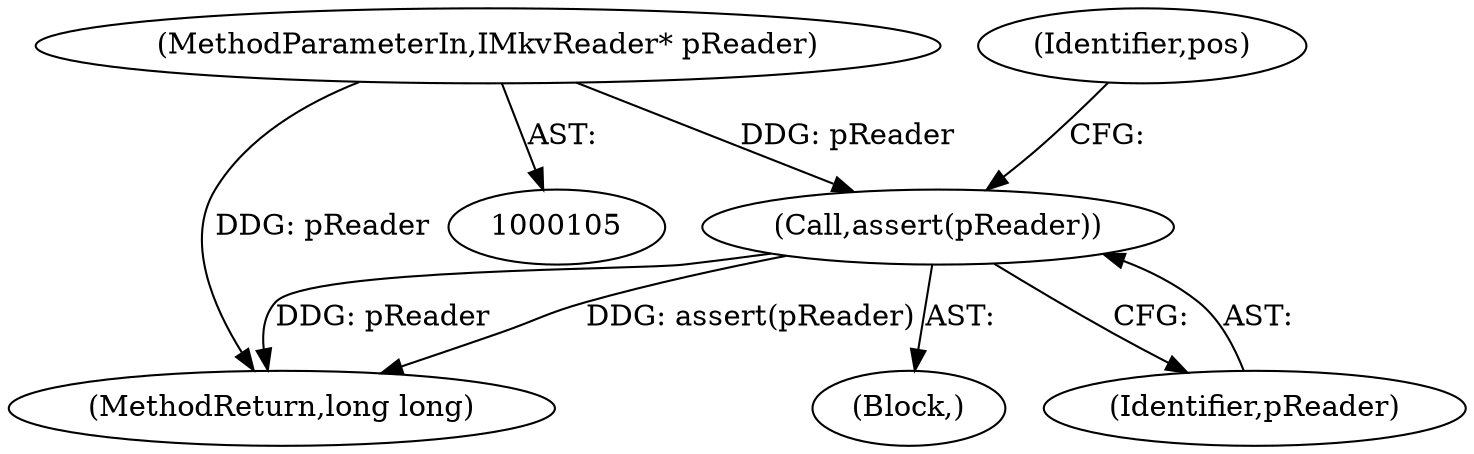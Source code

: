 digraph "1_Android_04839626ed859623901ebd3a5fd483982186b59d_139@API" {
"1000110" [label="(Call,assert(pReader))"];
"1000106" [label="(MethodParameterIn,IMkvReader* pReader)"];
"1000188" [label="(MethodReturn,long long)"];
"1000114" [label="(Identifier,pos)"];
"1000109" [label="(Block,)"];
"1000110" [label="(Call,assert(pReader))"];
"1000111" [label="(Identifier,pReader)"];
"1000106" [label="(MethodParameterIn,IMkvReader* pReader)"];
"1000110" -> "1000109"  [label="AST: "];
"1000110" -> "1000111"  [label="CFG: "];
"1000111" -> "1000110"  [label="AST: "];
"1000114" -> "1000110"  [label="CFG: "];
"1000110" -> "1000188"  [label="DDG: assert(pReader)"];
"1000110" -> "1000188"  [label="DDG: pReader"];
"1000106" -> "1000110"  [label="DDG: pReader"];
"1000106" -> "1000105"  [label="AST: "];
"1000106" -> "1000188"  [label="DDG: pReader"];
}
